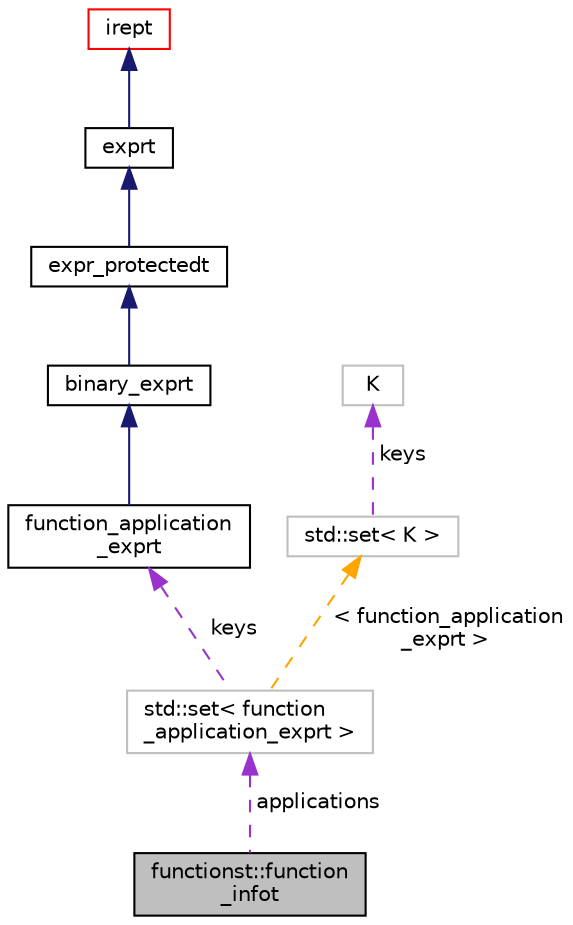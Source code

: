 digraph "functionst::function_infot"
{
 // LATEX_PDF_SIZE
  bgcolor="transparent";
  edge [fontname="Helvetica",fontsize="10",labelfontname="Helvetica",labelfontsize="10"];
  node [fontname="Helvetica",fontsize="10",shape=record];
  Node1 [label="functionst::function\l_infot",height=0.2,width=0.4,color="black", fillcolor="grey75", style="filled", fontcolor="black",tooltip=" "];
  Node2 -> Node1 [dir="back",color="darkorchid3",fontsize="10",style="dashed",label=" applications" ,fontname="Helvetica"];
  Node2 [label="std::set\< function\l_application_exprt \>",height=0.2,width=0.4,color="grey75",tooltip=" "];
  Node3 -> Node2 [dir="back",color="darkorchid3",fontsize="10",style="dashed",label=" keys" ,fontname="Helvetica"];
  Node3 [label="function_application\l_exprt",height=0.2,width=0.4,color="black",URL="$classfunction__application__exprt.html",tooltip="Application of (mathematical) function."];
  Node4 -> Node3 [dir="back",color="midnightblue",fontsize="10",style="solid",fontname="Helvetica"];
  Node4 [label="binary_exprt",height=0.2,width=0.4,color="black",URL="$classbinary__exprt.html",tooltip="A base class for binary expressions."];
  Node5 -> Node4 [dir="back",color="midnightblue",fontsize="10",style="solid",fontname="Helvetica"];
  Node5 [label="expr_protectedt",height=0.2,width=0.4,color="black",URL="$classexpr__protectedt.html",tooltip="Base class for all expressions."];
  Node6 -> Node5 [dir="back",color="midnightblue",fontsize="10",style="solid",fontname="Helvetica"];
  Node6 [label="exprt",height=0.2,width=0.4,color="black",URL="$classexprt.html",tooltip="Base class for all expressions."];
  Node7 -> Node6 [dir="back",color="midnightblue",fontsize="10",style="solid",fontname="Helvetica"];
  Node7 [label="irept",height=0.2,width=0.4,color="red",URL="$classirept.html",tooltip="There are a large number of kinds of tree structured or tree-like data in CPROVER."];
  Node16 -> Node2 [dir="back",color="orange",fontsize="10",style="dashed",label=" \< function_application\l_exprt \>" ,fontname="Helvetica"];
  Node16 [label="std::set\< K \>",height=0.2,width=0.4,color="grey75",tooltip="STL class."];
  Node17 -> Node16 [dir="back",color="darkorchid3",fontsize="10",style="dashed",label=" keys" ,fontname="Helvetica"];
  Node17 [label="K",height=0.2,width=0.4,color="grey75",tooltip=" "];
}
